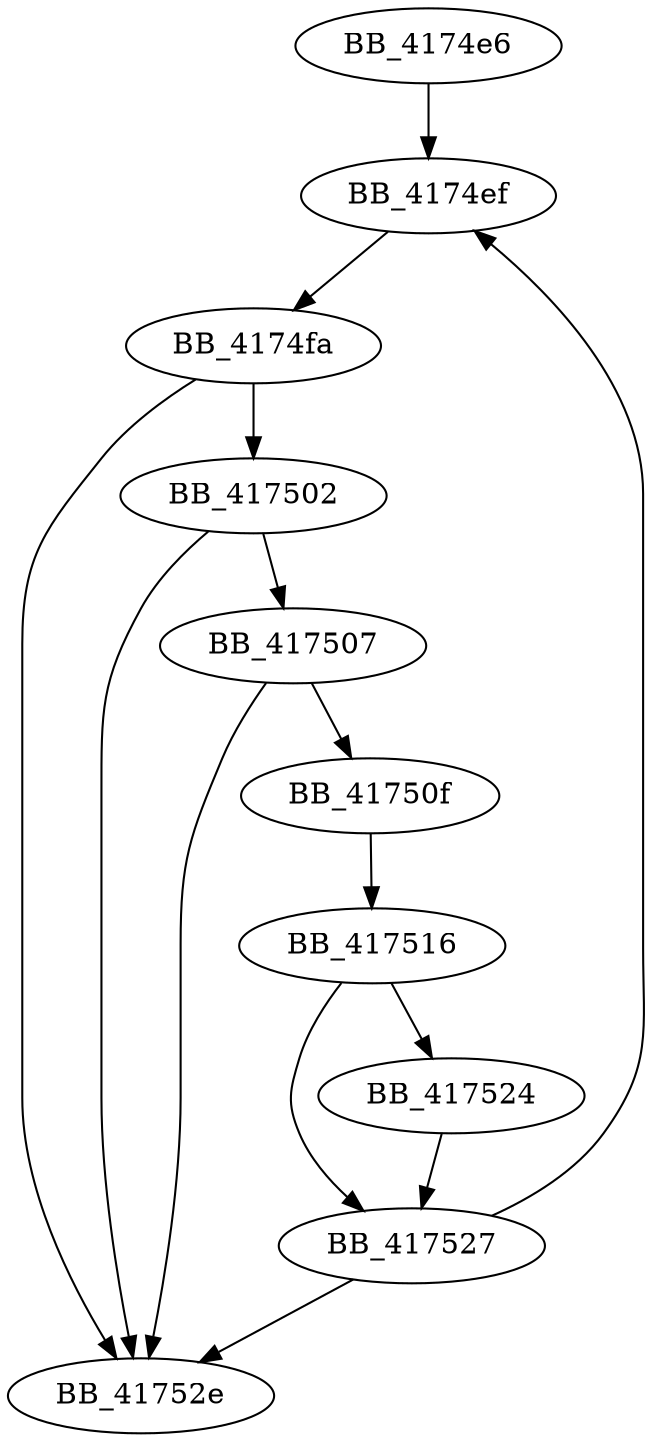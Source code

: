 DiGraph __realloc_crt{
BB_4174e6->BB_4174ef
BB_4174ef->BB_4174fa
BB_4174fa->BB_417502
BB_4174fa->BB_41752e
BB_417502->BB_417507
BB_417502->BB_41752e
BB_417507->BB_41750f
BB_417507->BB_41752e
BB_41750f->BB_417516
BB_417516->BB_417524
BB_417516->BB_417527
BB_417524->BB_417527
BB_417527->BB_4174ef
BB_417527->BB_41752e
}
